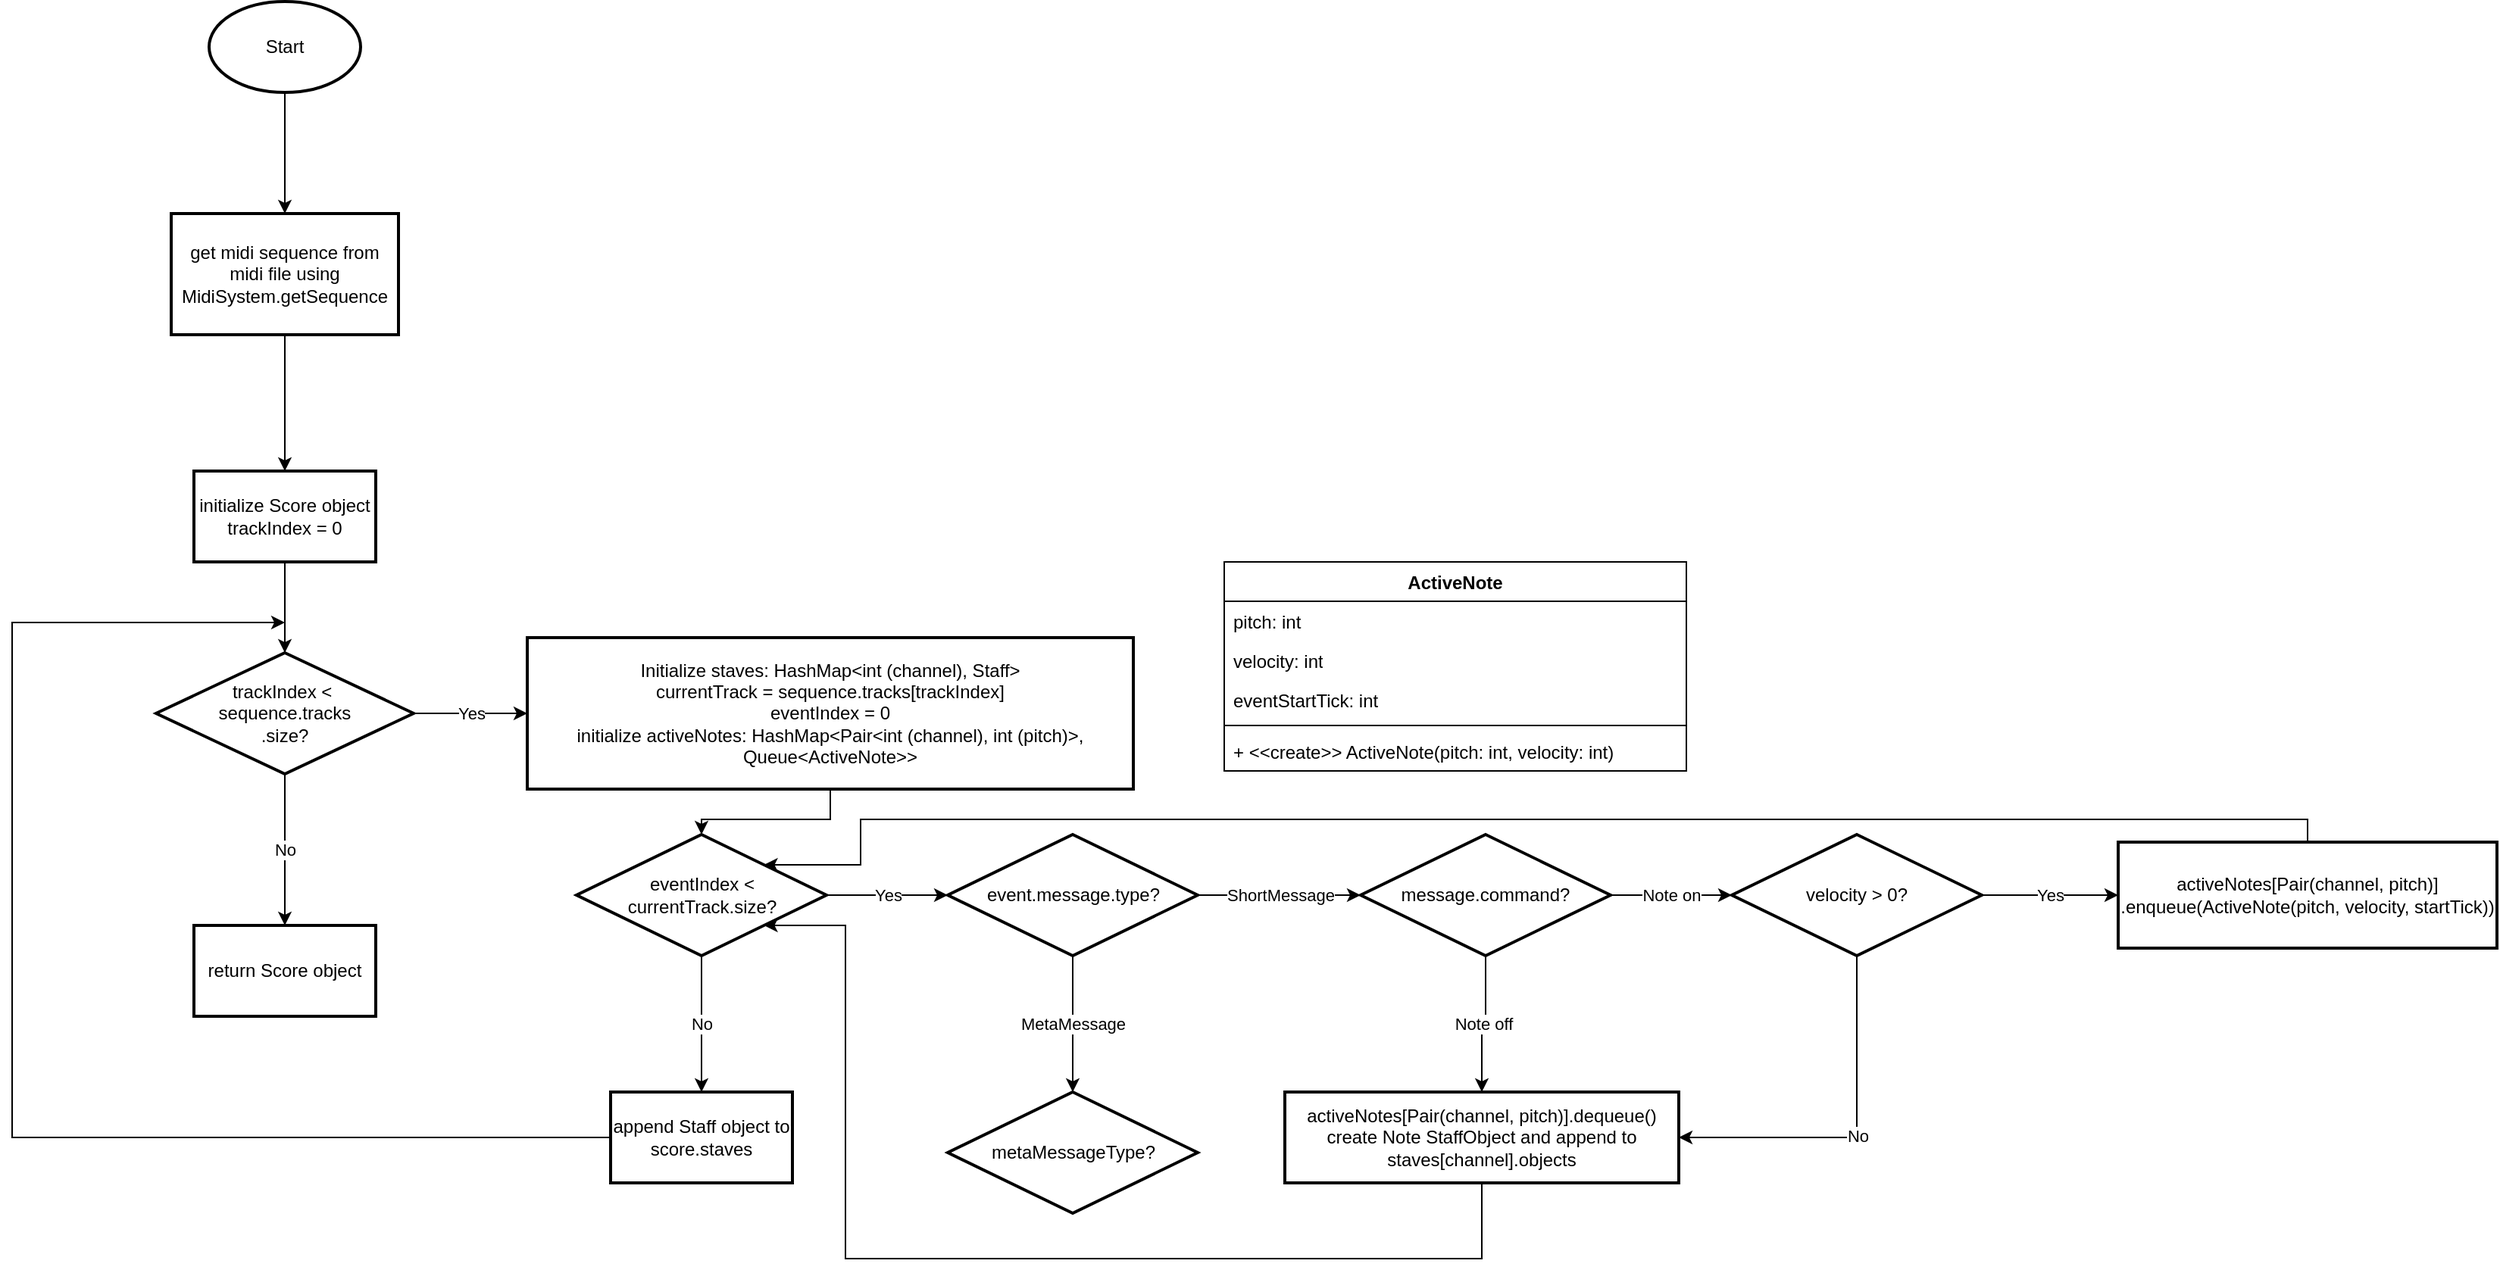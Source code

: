 <mxfile version="28.2.1">
  <diagram name="Page-1" id="5Wd0EeElhCvHtOv3X3lm">
    <mxGraphModel dx="1306" dy="905" grid="1" gridSize="10" guides="1" tooltips="1" connect="1" arrows="1" fold="1" page="0" pageScale="1" pageWidth="850" pageHeight="1100" math="0" shadow="0">
      <root>
        <mxCell id="0" />
        <mxCell id="1" parent="0" />
        <mxCell id="IaMV2PV-vSsLoISrMVWB-3" value="" style="edgeStyle=orthogonalEdgeStyle;rounded=0;orthogonalLoop=1;jettySize=auto;html=1;" parent="1" source="IaMV2PV-vSsLoISrMVWB-1" target="IaMV2PV-vSsLoISrMVWB-2" edge="1">
          <mxGeometry relative="1" as="geometry" />
        </mxCell>
        <mxCell id="IaMV2PV-vSsLoISrMVWB-1" value="Start" style="strokeWidth=2;html=1;shape=mxgraph.flowchart.start_1;whiteSpace=wrap;" parent="1" vertex="1">
          <mxGeometry x="390" y="90" width="100" height="60" as="geometry" />
        </mxCell>
        <mxCell id="IaMV2PV-vSsLoISrMVWB-7" value="" style="edgeStyle=orthogonalEdgeStyle;rounded=0;orthogonalLoop=1;jettySize=auto;html=1;" parent="1" source="IaMV2PV-vSsLoISrMVWB-2" target="IaMV2PV-vSsLoISrMVWB-6" edge="1">
          <mxGeometry relative="1" as="geometry" />
        </mxCell>
        <mxCell id="IaMV2PV-vSsLoISrMVWB-2" value="get midi sequence from midi file using MidiSystem.getSequence" style="whiteSpace=wrap;html=1;strokeWidth=2;" parent="1" vertex="1">
          <mxGeometry x="365" y="230" width="150" height="80" as="geometry" />
        </mxCell>
        <mxCell id="IaMV2PV-vSsLoISrMVWB-9" value="" style="edgeStyle=orthogonalEdgeStyle;rounded=0;orthogonalLoop=1;jettySize=auto;html=1;" parent="1" source="IaMV2PV-vSsLoISrMVWB-6" target="IaMV2PV-vSsLoISrMVWB-8" edge="1">
          <mxGeometry relative="1" as="geometry" />
        </mxCell>
        <mxCell id="IaMV2PV-vSsLoISrMVWB-6" value="&lt;div&gt;initialize Score object trackIndex = 0&lt;br&gt;&lt;/div&gt;" style="whiteSpace=wrap;html=1;strokeWidth=2;" parent="1" vertex="1">
          <mxGeometry x="380" y="400" width="120" height="60" as="geometry" />
        </mxCell>
        <mxCell id="IaMV2PV-vSsLoISrMVWB-11" value="Yes" style="edgeStyle=orthogonalEdgeStyle;rounded=0;orthogonalLoop=1;jettySize=auto;html=1;" parent="1" source="IaMV2PV-vSsLoISrMVWB-8" target="IaMV2PV-vSsLoISrMVWB-10" edge="1">
          <mxGeometry relative="1" as="geometry" />
        </mxCell>
        <mxCell id="IaMV2PV-vSsLoISrMVWB-13" value="No" style="edgeStyle=orthogonalEdgeStyle;rounded=0;orthogonalLoop=1;jettySize=auto;html=1;" parent="1" source="IaMV2PV-vSsLoISrMVWB-8" target="IaMV2PV-vSsLoISrMVWB-12" edge="1">
          <mxGeometry relative="1" as="geometry" />
        </mxCell>
        <mxCell id="IaMV2PV-vSsLoISrMVWB-8" value="trackIndex &amp;lt;&amp;nbsp;&lt;div&gt;sequence.tracks&lt;div&gt;.size?&lt;/div&gt;&lt;/div&gt;" style="rhombus;whiteSpace=wrap;html=1;strokeWidth=2;" parent="1" vertex="1">
          <mxGeometry x="355" y="520" width="170" height="80" as="geometry" />
        </mxCell>
        <mxCell id="IaMV2PV-vSsLoISrMVWB-15" value="" style="edgeStyle=orthogonalEdgeStyle;rounded=0;orthogonalLoop=1;jettySize=auto;html=1;" parent="1" source="IaMV2PV-vSsLoISrMVWB-10" target="IaMV2PV-vSsLoISrMVWB-14" edge="1">
          <mxGeometry relative="1" as="geometry" />
        </mxCell>
        <mxCell id="IaMV2PV-vSsLoISrMVWB-10" value="Initialize staves: HashMap&amp;lt;int (channel), Staff&amp;gt;&lt;div&gt;&lt;div&gt;&lt;div&gt;currentTrack = sequence.tracks[trackIndex]&lt;br&gt;&lt;div&gt;eventIndex = 0&lt;/div&gt;&lt;/div&gt;&lt;div&gt;initialize activeNotes: HashMap&amp;lt;Pair&amp;lt;int (channel), int (pitch)&amp;gt;, Queue&amp;lt;ActiveNote&amp;gt;&amp;gt;&lt;/div&gt;&lt;/div&gt;&lt;/div&gt;" style="whiteSpace=wrap;html=1;strokeWidth=2;" parent="1" vertex="1">
          <mxGeometry x="600" y="510" width="400" height="100" as="geometry" />
        </mxCell>
        <mxCell id="IaMV2PV-vSsLoISrMVWB-12" value="return Score object" style="whiteSpace=wrap;html=1;strokeWidth=2;" parent="1" vertex="1">
          <mxGeometry x="380" y="700" width="120" height="60" as="geometry" />
        </mxCell>
        <mxCell id="IaMV2PV-vSsLoISrMVWB-19" value="No" style="edgeStyle=orthogonalEdgeStyle;rounded=0;orthogonalLoop=1;jettySize=auto;html=1;" parent="1" source="IaMV2PV-vSsLoISrMVWB-14" target="IaMV2PV-vSsLoISrMVWB-18" edge="1">
          <mxGeometry relative="1" as="geometry" />
        </mxCell>
        <mxCell id="IaMV2PV-vSsLoISrMVWB-21" value="Yes" style="edgeStyle=orthogonalEdgeStyle;rounded=0;orthogonalLoop=1;jettySize=auto;html=1;" parent="1" source="IaMV2PV-vSsLoISrMVWB-14" target="IaMV2PV-vSsLoISrMVWB-20" edge="1">
          <mxGeometry relative="1" as="geometry" />
        </mxCell>
        <mxCell id="IaMV2PV-vSsLoISrMVWB-14" value="eventIndex &amp;lt; currentTrack.size?" style="rhombus;whiteSpace=wrap;html=1;strokeWidth=2;" parent="1" vertex="1">
          <mxGeometry x="632.5" y="640" width="165" height="80" as="geometry" />
        </mxCell>
        <mxCell id="IaMV2PV-vSsLoISrMVWB-22" style="edgeStyle=orthogonalEdgeStyle;rounded=0;orthogonalLoop=1;jettySize=auto;html=1;" parent="1" source="IaMV2PV-vSsLoISrMVWB-18" edge="1">
          <mxGeometry relative="1" as="geometry">
            <mxPoint x="440" y="500" as="targetPoint" />
            <Array as="points">
              <mxPoint x="260" y="840" />
              <mxPoint x="260" y="500" />
              <mxPoint x="440" y="500" />
            </Array>
          </mxGeometry>
        </mxCell>
        <mxCell id="IaMV2PV-vSsLoISrMVWB-18" value="append Staff object to score.staves" style="whiteSpace=wrap;html=1;strokeWidth=2;" parent="1" vertex="1">
          <mxGeometry x="655" y="810" width="120" height="60" as="geometry" />
        </mxCell>
        <mxCell id="IaMV2PV-vSsLoISrMVWB-31" value="ShortMessage" style="edgeStyle=orthogonalEdgeStyle;rounded=0;orthogonalLoop=1;jettySize=auto;html=1;" parent="1" source="IaMV2PV-vSsLoISrMVWB-20" target="IaMV2PV-vSsLoISrMVWB-30" edge="1">
          <mxGeometry relative="1" as="geometry" />
        </mxCell>
        <mxCell id="IaMV2PV-vSsLoISrMVWB-33" value="MetaMessage" style="edgeStyle=orthogonalEdgeStyle;rounded=0;orthogonalLoop=1;jettySize=auto;html=1;" parent="1" source="IaMV2PV-vSsLoISrMVWB-20" target="IaMV2PV-vSsLoISrMVWB-32" edge="1">
          <mxGeometry relative="1" as="geometry" />
        </mxCell>
        <mxCell id="IaMV2PV-vSsLoISrMVWB-20" value="&lt;div&gt;event.message.type?&lt;/div&gt;" style="rhombus;whiteSpace=wrap;html=1;strokeWidth=2;" parent="1" vertex="1">
          <mxGeometry x="877.5" y="640" width="165" height="80" as="geometry" />
        </mxCell>
        <mxCell id="IaMV2PV-vSsLoISrMVWB-35" value="Note on" style="edgeStyle=orthogonalEdgeStyle;rounded=0;orthogonalLoop=1;jettySize=auto;html=1;" parent="1" source="IaMV2PV-vSsLoISrMVWB-30" target="IaMV2PV-vSsLoISrMVWB-34" edge="1">
          <mxGeometry relative="1" as="geometry" />
        </mxCell>
        <mxCell id="IaMV2PV-vSsLoISrMVWB-39" value="Note off" style="edgeStyle=orthogonalEdgeStyle;rounded=0;orthogonalLoop=1;jettySize=auto;html=1;" parent="1" source="IaMV2PV-vSsLoISrMVWB-30" target="IaMV2PV-vSsLoISrMVWB-38" edge="1">
          <mxGeometry relative="1" as="geometry" />
        </mxCell>
        <mxCell id="IaMV2PV-vSsLoISrMVWB-30" value="&lt;div&gt;message.command?&lt;/div&gt;" style="rhombus;whiteSpace=wrap;html=1;strokeWidth=2;" parent="1" vertex="1">
          <mxGeometry x="1150" y="640" width="165" height="80" as="geometry" />
        </mxCell>
        <mxCell id="IaMV2PV-vSsLoISrMVWB-32" value="&lt;div&gt;metaMessageType?&lt;/div&gt;" style="rhombus;whiteSpace=wrap;html=1;strokeWidth=2;" parent="1" vertex="1">
          <mxGeometry x="877.5" y="810" width="165" height="80" as="geometry" />
        </mxCell>
        <mxCell id="IaMV2PV-vSsLoISrMVWB-37" value="Yes" style="edgeStyle=orthogonalEdgeStyle;rounded=0;orthogonalLoop=1;jettySize=auto;html=1;" parent="1" source="IaMV2PV-vSsLoISrMVWB-34" target="IaMV2PV-vSsLoISrMVWB-36" edge="1">
          <mxGeometry relative="1" as="geometry" />
        </mxCell>
        <mxCell id="IaMV2PV-vSsLoISrMVWB-34" value="&lt;div&gt;velocity &amp;gt; 0?&lt;/div&gt;" style="rhombus;whiteSpace=wrap;html=1;strokeWidth=2;" parent="1" vertex="1">
          <mxGeometry x="1395" y="640" width="165" height="80" as="geometry" />
        </mxCell>
        <mxCell id="eBD02ZSu1VXTSY3I5ScI-2" style="edgeStyle=orthogonalEdgeStyle;rounded=0;orthogonalLoop=1;jettySize=auto;html=1;entryX=1;entryY=0;entryDx=0;entryDy=0;" edge="1" parent="1" source="IaMV2PV-vSsLoISrMVWB-36" target="IaMV2PV-vSsLoISrMVWB-14">
          <mxGeometry relative="1" as="geometry">
            <mxPoint x="800" y="630" as="targetPoint" />
            <Array as="points">
              <mxPoint x="1775" y="630" />
              <mxPoint x="820" y="630" />
              <mxPoint x="820" y="660" />
            </Array>
          </mxGeometry>
        </mxCell>
        <mxCell id="IaMV2PV-vSsLoISrMVWB-36" value="activeNotes[Pair(channel, pitch)]&lt;div&gt;.enqueue(ActiveNote(pitch, velocity, startTick))&lt;/div&gt;" style="whiteSpace=wrap;html=1;strokeWidth=2;" parent="1" vertex="1">
          <mxGeometry x="1650" y="645" width="250" height="70" as="geometry" />
        </mxCell>
        <mxCell id="eBD02ZSu1VXTSY3I5ScI-3" style="edgeStyle=orthogonalEdgeStyle;rounded=0;orthogonalLoop=1;jettySize=auto;html=1;entryX=1;entryY=1;entryDx=0;entryDy=0;" edge="1" parent="1" source="IaMV2PV-vSsLoISrMVWB-38" target="IaMV2PV-vSsLoISrMVWB-14">
          <mxGeometry relative="1" as="geometry">
            <Array as="points">
              <mxPoint x="1230" y="920" />
              <mxPoint x="810" y="920" />
              <mxPoint x="810" y="700" />
            </Array>
          </mxGeometry>
        </mxCell>
        <mxCell id="IaMV2PV-vSsLoISrMVWB-38" value="activeNotes[Pair(channel, pitch)].dequeue()&lt;div&gt;create Note StaffObject and append to staves[channel].objects&lt;/div&gt;" style="whiteSpace=wrap;html=1;strokeWidth=2;" parent="1" vertex="1">
          <mxGeometry x="1100" y="810" width="260" height="60" as="geometry" />
        </mxCell>
        <mxCell id="IaMV2PV-vSsLoISrMVWB-40" value="No" style="edgeStyle=orthogonalEdgeStyle;rounded=0;orthogonalLoop=1;jettySize=auto;html=1;" parent="1" source="IaMV2PV-vSsLoISrMVWB-34" target="IaMV2PV-vSsLoISrMVWB-38" edge="1">
          <mxGeometry relative="1" as="geometry">
            <Array as="points">
              <mxPoint x="1478" y="840" />
            </Array>
          </mxGeometry>
        </mxCell>
        <mxCell id="IaMV2PV-vSsLoISrMVWB-41" value="ActiveNote" style="swimlane;fontStyle=1;align=center;verticalAlign=top;childLayout=stackLayout;horizontal=1;startSize=26;horizontalStack=0;resizeParent=1;resizeParentMax=0;resizeLast=0;collapsible=1;marginBottom=0;whiteSpace=wrap;html=1;" parent="1" vertex="1">
          <mxGeometry x="1060" y="460" width="305" height="138" as="geometry" />
        </mxCell>
        <mxCell id="IaMV2PV-vSsLoISrMVWB-42" value="pitch: int" style="text;strokeColor=none;fillColor=none;align=left;verticalAlign=top;spacingLeft=4;spacingRight=4;overflow=hidden;rotatable=0;points=[[0,0.5],[1,0.5]];portConstraint=eastwest;whiteSpace=wrap;html=1;" parent="IaMV2PV-vSsLoISrMVWB-41" vertex="1">
          <mxGeometry y="26" width="305" height="26" as="geometry" />
        </mxCell>
        <mxCell id="IaMV2PV-vSsLoISrMVWB-45" value="velocity: int" style="text;strokeColor=none;fillColor=none;align=left;verticalAlign=top;spacingLeft=4;spacingRight=4;overflow=hidden;rotatable=0;points=[[0,0.5],[1,0.5]];portConstraint=eastwest;whiteSpace=wrap;html=1;" parent="IaMV2PV-vSsLoISrMVWB-41" vertex="1">
          <mxGeometry y="52" width="305" height="26" as="geometry" />
        </mxCell>
        <mxCell id="IaMV2PV-vSsLoISrMVWB-46" value="eventStartTick: int" style="text;strokeColor=none;fillColor=none;align=left;verticalAlign=top;spacingLeft=4;spacingRight=4;overflow=hidden;rotatable=0;points=[[0,0.5],[1,0.5]];portConstraint=eastwest;whiteSpace=wrap;html=1;" parent="IaMV2PV-vSsLoISrMVWB-41" vertex="1">
          <mxGeometry y="78" width="305" height="26" as="geometry" />
        </mxCell>
        <mxCell id="IaMV2PV-vSsLoISrMVWB-43" value="" style="line;strokeWidth=1;fillColor=none;align=left;verticalAlign=middle;spacingTop=-1;spacingLeft=3;spacingRight=3;rotatable=0;labelPosition=right;points=[];portConstraint=eastwest;strokeColor=inherit;" parent="IaMV2PV-vSsLoISrMVWB-41" vertex="1">
          <mxGeometry y="104" width="305" height="8" as="geometry" />
        </mxCell>
        <mxCell id="IaMV2PV-vSsLoISrMVWB-44" value="+ &amp;lt;&amp;lt;create&amp;gt;&amp;gt; ActiveNote(pitch: int, velocity: int)" style="text;strokeColor=none;fillColor=none;align=left;verticalAlign=top;spacingLeft=4;spacingRight=4;overflow=hidden;rotatable=0;points=[[0,0.5],[1,0.5]];portConstraint=eastwest;whiteSpace=wrap;html=1;" parent="IaMV2PV-vSsLoISrMVWB-41" vertex="1">
          <mxGeometry y="112" width="305" height="26" as="geometry" />
        </mxCell>
      </root>
    </mxGraphModel>
  </diagram>
</mxfile>
